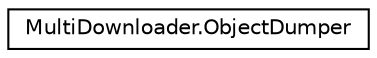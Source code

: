 digraph "Graphical Class Hierarchy"
{
 // LATEX_PDF_SIZE
  edge [fontname="Helvetica",fontsize="10",labelfontname="Helvetica",labelfontsize="10"];
  node [fontname="Helvetica",fontsize="10",shape=record];
  rankdir="LR";
  Node0 [label="MultiDownloader.ObjectDumper",height=0.2,width=0.4,color="black", fillcolor="white", style="filled",URL="$class_multi_downloader_1_1_object_dumper.html",tooltip="Utility to debug object."];
}
